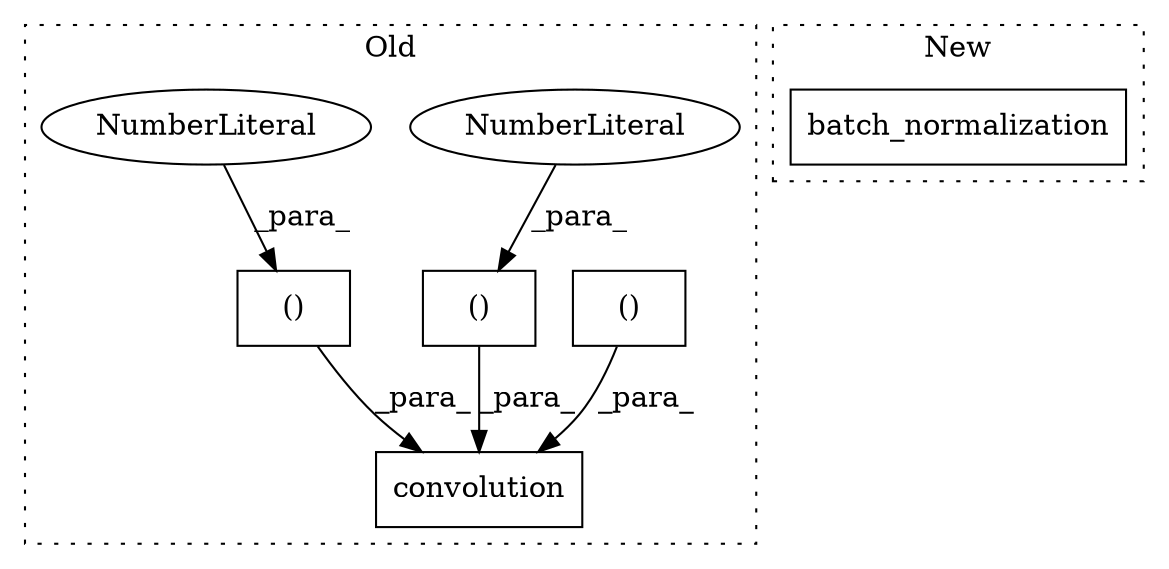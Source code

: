 digraph G {
subgraph cluster0 {
1 [label="()" a="106" s="9387" l="15" shape="box"];
3 [label="convolution" a="32" s="9348,9469" l="12,1" shape="box"];
4 [label="()" a="106" s="9435" l="15" shape="box"];
5 [label="NumberLiteral" a="34" s="9387" l="1" shape="ellipse"];
6 [label="()" a="106" s="9411" l="15" shape="box"];
7 [label="NumberLiteral" a="34" s="9425" l="1" shape="ellipse"];
label = "Old";
style="dotted";
}
subgraph cluster1 {
2 [label="batch_normalization" a="32" s="9353,9376" l="20,1" shape="box"];
label = "New";
style="dotted";
}
1 -> 3 [label="_para_"];
4 -> 3 [label="_para_"];
5 -> 1 [label="_para_"];
6 -> 3 [label="_para_"];
7 -> 6 [label="_para_"];
}